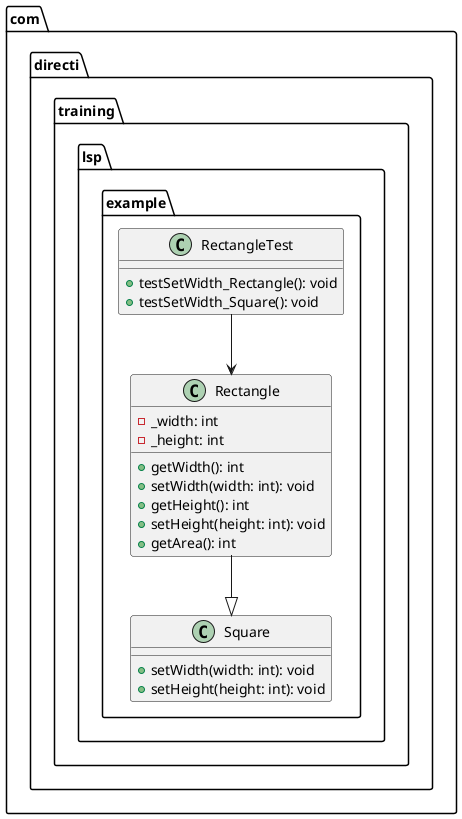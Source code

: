 @startuml exampleClassDiagram

package com.directi.training.lsp.example {
    class Rectangle {
        - _width: int
        - _height: int
        + getWidth(): int
        + setWidth(width: int): void
        + getHeight(): int
        + setHeight(height: int): void
        + getArea(): int
    }

    class Square {
        + setWidth(width: int): void
        + setHeight(height: int): void
    }

    class RectangleTest {
        + testSetWidth_Rectangle(): void
        + testSetWidth_Square(): void
    }
}

Rectangle --|> Square
RectangleTest --> Rectangle

@enduml
